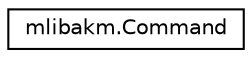digraph "Graphical Class Hierarchy"
{
 // LATEX_PDF_SIZE
  edge [fontname="Helvetica",fontsize="10",labelfontname="Helvetica",labelfontsize="10"];
  node [fontname="Helvetica",fontsize="10",shape=record];
  rankdir="LR";
  Node0 [label="mlibakm.Command",height=0.2,width=0.4,color="black", fillcolor="white", style="filled",URL="$structmlibakm_1_1_command.html",tooltip=" "];
}
